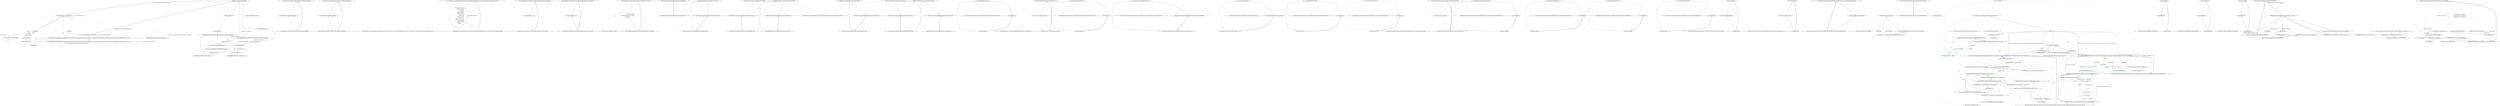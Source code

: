 digraph  {
n49 [label=guard, span=""];
n0 [label="Entry CommandLine.Core.SpecificationExtensions.IsOption(CommandLine.Core.Specification)", span="11-11", cluster="CommandLine.Core.SpecificationExtensions.IsOption(CommandLine.Core.Specification)"];
n1 [label="return specification.Tag == SpecificationType.Option;", span="13-13", cluster="CommandLine.Core.SpecificationExtensions.IsOption(CommandLine.Core.Specification)"];
n2 [label="Exit CommandLine.Core.SpecificationExtensions.IsOption(CommandLine.Core.Specification)", span="11-11", cluster="CommandLine.Core.SpecificationExtensions.IsOption(CommandLine.Core.Specification)"];
n3 [label="Entry CommandLine.Core.SpecificationExtensions.IsValue(CommandLine.Core.Specification)", span="16-16", cluster="CommandLine.Core.SpecificationExtensions.IsValue(CommandLine.Core.Specification)"];
n4 [label="return specification.Tag == SpecificationType.Value;", span="18-18", cluster="CommandLine.Core.SpecificationExtensions.IsValue(CommandLine.Core.Specification)"];
n5 [label="Exit CommandLine.Core.SpecificationExtensions.IsValue(CommandLine.Core.Specification)", span="16-16", cluster="CommandLine.Core.SpecificationExtensions.IsValue(CommandLine.Core.Specification)"];
n6 [label="Entry CommandLine.Core.SpecificationExtensions.WithLongName(CommandLine.Core.OptionSpecification, string, System.Collections.Generic.IEnumerable<string>)", span="21-21", cluster="CommandLine.Core.SpecificationExtensions.WithLongName(CommandLine.Core.OptionSpecification, string, System.Collections.Generic.IEnumerable<string>)"];
n7 [label="return new OptionSpecification(\r\n                specification.ShortName,\r\n                newLongName,\r\n                specification.Required,\r\n                specification.SetName,\r\n                specification.Min,\r\n                specification.Max,\r\n                specification.Separator,\r\n                specification.DefaultValue,\r\n                specification.ConversionType,\r\n                specification.HelpText,\r\n                specification.MetaValue,\r\n                enumValues);", span="23-35", cluster="CommandLine.Core.SpecificationExtensions.WithLongName(CommandLine.Core.OptionSpecification, string, System.Collections.Generic.IEnumerable<string>)"];
n8 [label="Exit CommandLine.Core.SpecificationExtensions.WithLongName(CommandLine.Core.OptionSpecification, string, System.Collections.Generic.IEnumerable<string>)", span="21-21", cluster="CommandLine.Core.SpecificationExtensions.WithLongName(CommandLine.Core.OptionSpecification, string, System.Collections.Generic.IEnumerable<string>)"];
n9 [label="Entry CommandLine.Core.OptionSpecification.OptionSpecification(string, string, bool, string, int, int, char, CommandLine.Infrastructure.Maybe<object>, System.Type, string, string, System.Collections.Generic.IEnumerable<string>)", span="17-17", cluster="CommandLine.Core.OptionSpecification.OptionSpecification(string, string, bool, string, int, int, char, CommandLine.Infrastructure.Maybe<object>, System.Type, string, string, System.Collections.Generic.IEnumerable<string>)"];
n10 [label="Entry CommandLine.Core.SpecificationExtensions.ThrowingValidate(System.Collections.Generic.IEnumerable<CommandLine.Core.Specification>, System.Collections.Generic.IEnumerable<System.Tuple<System.Func<CommandLine.Core.Specification, bool>, string>>)", span="38-38", cluster="CommandLine.Core.SpecificationExtensions.ThrowingValidate(System.Collections.Generic.IEnumerable<CommandLine.Core.Specification>, System.Collections.Generic.IEnumerable<System.Tuple<System.Func<CommandLine.Core.Specification, bool>, string>>)"];
n11 [label=guardsLookup, span="40-40", cluster="CommandLine.Core.SpecificationExtensions.ThrowingValidate(System.Collections.Generic.IEnumerable<CommandLine.Core.Specification>, System.Collections.Generic.IEnumerable<System.Tuple<System.Func<CommandLine.Core.Specification, bool>, string>>)"];
n12 [label="specifications.Any(spec => guard.Item1(spec))", span="42-42", cluster="CommandLine.Core.SpecificationExtensions.ThrowingValidate(System.Collections.Generic.IEnumerable<CommandLine.Core.Specification>, System.Collections.Generic.IEnumerable<System.Tuple<System.Func<CommandLine.Core.Specification, bool>, string>>)"];
n14 [label="return specifications;", span="48-48", cluster="CommandLine.Core.SpecificationExtensions.ThrowingValidate(System.Collections.Generic.IEnumerable<CommandLine.Core.Specification>, System.Collections.Generic.IEnumerable<System.Tuple<System.Func<CommandLine.Core.Specification, bool>, string>>)"];
n19 [label="guard.Item1(spec)", span="42-42", cluster="lambda expression"];
n13 [label="throw new ApplicationException(guard.Item2);", span="44-44", cluster="CommandLine.Core.SpecificationExtensions.ThrowingValidate(System.Collections.Generic.IEnumerable<CommandLine.Core.Specification>, System.Collections.Generic.IEnumerable<System.Tuple<System.Func<CommandLine.Core.Specification, bool>, string>>)"];
n16 [label="Entry Unk.Any", span="", cluster="Unk.Any"];
n18 [label="Entry lambda expression", span="42-42", cluster="lambda expression"];
n15 [label="Exit CommandLine.Core.SpecificationExtensions.ThrowingValidate(System.Collections.Generic.IEnumerable<CommandLine.Core.Specification>, System.Collections.Generic.IEnumerable<System.Tuple<System.Func<CommandLine.Core.Specification, bool>, string>>)", span="38-38", cluster="CommandLine.Core.SpecificationExtensions.ThrowingValidate(System.Collections.Generic.IEnumerable<CommandLine.Core.Specification>, System.Collections.Generic.IEnumerable<System.Tuple<System.Func<CommandLine.Core.Specification, bool>, string>>)"];
n17 [label="Entry System.ApplicationException.ApplicationException(string)", span="0-0", cluster="System.ApplicationException.ApplicationException(string)"];
n20 [label="Exit lambda expression", span="42-42", cluster="lambda expression"];
n21 [label="Entry System.Func<T, TResult>.Invoke(T)", span="0-0", cluster="System.Func<T, TResult>.Invoke(T)"];
n22 [label="Entry CommandLine.Core.SpecificationExtensions.GetMaxValueCount(CommandLine.Core.Specification)", span="51-51", cluster="CommandLine.Core.SpecificationExtensions.GetMaxValueCount(CommandLine.Core.Specification)"];
n23 [label="specification == null", span="53-53", cluster="CommandLine.Core.SpecificationExtensions.GetMaxValueCount(CommandLine.Core.Specification)"];
n25 [label="specification.ConversionType.ToDescriptorKind()", span="55-55", cluster="CommandLine.Core.SpecificationExtensions.GetMaxValueCount(CommandLine.Core.Specification)"];
n29 [label="var min = specification.Min", span="60-60", cluster="CommandLine.Core.SpecificationExtensions.GetMaxValueCount(CommandLine.Core.Specification)"];
n30 [label="var max = specification.Max", span="61-61", cluster="CommandLine.Core.SpecificationExtensions.GetMaxValueCount(CommandLine.Core.Specification)"];
n24 [label="throw new ArgumentNullException(''specification'');", span="53-53", cluster="CommandLine.Core.SpecificationExtensions.GetMaxValueCount(CommandLine.Core.Specification)"];
n26 [label="TypeDescriptorKind.Scalar", span="57-57", cluster="CommandLine.Core.SpecificationExtensions.GetMaxValueCount(CommandLine.Core.Specification)"];
n28 [label="TypeDescriptorKind.Sequence", span="59-59", cluster="CommandLine.Core.SpecificationExtensions.GetMaxValueCount(CommandLine.Core.Specification)"];
n36 [label="Entry System.Type.ToDescriptorKind()", span="22-22", cluster="System.Type.ToDescriptorKind()"];
n27 [label="return  Maybe.Just(1);", span="58-58", cluster="CommandLine.Core.SpecificationExtensions.GetMaxValueCount(CommandLine.Core.Specification)"];
n31 [label="min >= 0 && max >= 0", span="62-62", cluster="CommandLine.Core.SpecificationExtensions.GetMaxValueCount(CommandLine.Core.Specification)"];
n32 [label="return Maybe.Just(max);", span="64-64", cluster="CommandLine.Core.SpecificationExtensions.GetMaxValueCount(CommandLine.Core.Specification)"];
n33 [label="return Maybe.Nothing<int>();", span="69-69", cluster="CommandLine.Core.SpecificationExtensions.GetMaxValueCount(CommandLine.Core.Specification)"];
n34 [label="Exit CommandLine.Core.SpecificationExtensions.GetMaxValueCount(CommandLine.Core.Specification)", span="51-51", cluster="CommandLine.Core.SpecificationExtensions.GetMaxValueCount(CommandLine.Core.Specification)"];
n37 [label="Entry CommandLine.Infrastructure.Maybe.Just<T>(T)", span="71-71", cluster="CommandLine.Infrastructure.Maybe.Just<T>(T)"];
n35 [label="Entry System.ArgumentNullException.ArgumentNullException(string)", span="0-0", cluster="System.ArgumentNullException.ArgumentNullException(string)"];
n38 [label="Entry CommandLine.Infrastructure.Maybe.Nothing<T>()", span="66-66", cluster="CommandLine.Infrastructure.Maybe.Nothing<T>()"];
n39 [label="Entry CommandLine.Core.SpecificationExtensions.IsMinNotSpecified(CommandLine.Core.Specification)", span="72-72", cluster="CommandLine.Core.SpecificationExtensions.IsMinNotSpecified(CommandLine.Core.Specification)"];
n40 [label="return specification.Min == -1;", span="74-74", cluster="CommandLine.Core.SpecificationExtensions.IsMinNotSpecified(CommandLine.Core.Specification)"];
n41 [label="Exit CommandLine.Core.SpecificationExtensions.IsMinNotSpecified(CommandLine.Core.Specification)", span="72-72", cluster="CommandLine.Core.SpecificationExtensions.IsMinNotSpecified(CommandLine.Core.Specification)"];
n42 [label="Entry CommandLine.Core.SpecificationExtensions.IsMaxNotSpecified(CommandLine.Core.Specification)", span="77-77", cluster="CommandLine.Core.SpecificationExtensions.IsMaxNotSpecified(CommandLine.Core.Specification)"];
n43 [label="return specification.Max == -1;", span="79-79", cluster="CommandLine.Core.SpecificationExtensions.IsMaxNotSpecified(CommandLine.Core.Specification)"];
n44 [label="Exit CommandLine.Core.SpecificationExtensions.IsMaxNotSpecified(CommandLine.Core.Specification)", span="77-77", cluster="CommandLine.Core.SpecificationExtensions.IsMaxNotSpecified(CommandLine.Core.Specification)"];
n45 [label="Entry CommandLine.Core.SpecificationExtensions.GetSetName(CommandLine.Core.Specification)", span="82-82", cluster="CommandLine.Core.SpecificationExtensions.GetSetName(CommandLine.Core.Specification)"];
n46 [label="return specification.IsOption()\r\n                ? ((OptionSpecification)specification).SetName\r\n                : string.Empty;", span="84-86", cluster="CommandLine.Core.SpecificationExtensions.GetSetName(CommandLine.Core.Specification)"];
n47 [label="Exit CommandLine.Core.SpecificationExtensions.GetSetName(CommandLine.Core.Specification)", span="82-82", cluster="CommandLine.Core.SpecificationExtensions.GetSetName(CommandLine.Core.Specification)"];
n48 [label="Entry CommandLine.Core.Specification.IsOption()", span="11-11", cluster="CommandLine.Core.Specification.IsOption()"];
m0_0 [label="Entry Humanizer.Tests.Localisation.fiFI.DateHumanizeTests.DateHumanizeTests()", span="7-7", cluster="Humanizer.Tests.Localisation.fiFI.DateHumanizeTests.DateHumanizeTests()", file="DateHumanizeTests.cs"];
m0_1 [label="Exit Humanizer.Tests.Localisation.fiFI.DateHumanizeTests.DateHumanizeTests()", span="7-7", cluster="Humanizer.Tests.Localisation.fiFI.DateHumanizeTests.DateHumanizeTests()", file="DateHumanizeTests.cs"];
m0_5 [label="Entry Humanizer.Tests.DateHumanize.Verify(string, int, Humanizer.Localisation.TimeUnit, Humanizer.Localisation.Tense, double?)", span="29-29", cluster="Humanizer.Tests.DateHumanize.Verify(string, int, Humanizer.Localisation.TimeUnit, Humanizer.Localisation.Tense, double?)", file="DateHumanizeTests.cs"];
m0_2 [label="Entry Humanizer.Tests.Localisation.fiFI.DateHumanizeTests.DaysAgo(int, string)", span="17-17", cluster="Humanizer.Tests.Localisation.fiFI.DateHumanizeTests.DaysAgo(int, string)", file="DateHumanizeTests.cs"];
m0_3 [label="DateHumanize.Verify(expected, days, TimeUnit.Day, Tense.Past)", span="19-19", cluster="Humanizer.Tests.Localisation.fiFI.DateHumanizeTests.DaysAgo(int, string)", file="DateHumanizeTests.cs"];
m0_4 [label="Exit Humanizer.Tests.Localisation.fiFI.DateHumanizeTests.DaysAgo(int, string)", span="17-17", cluster="Humanizer.Tests.Localisation.fiFI.DateHumanizeTests.DaysAgo(int, string)", file="DateHumanizeTests.cs"];
m0_12 [label="Entry Humanizer.Tests.Localisation.fiFI.DateHumanizeTests.MonthsAgo(int, string)", span="47-47", cluster="Humanizer.Tests.Localisation.fiFI.DateHumanizeTests.MonthsAgo(int, string)", file="DateHumanizeTests.cs"];
m0_13 [label="DateHumanize.Verify(expected, months, TimeUnit.Month, Tense.Past)", span="49-49", cluster="Humanizer.Tests.Localisation.fiFI.DateHumanizeTests.MonthsAgo(int, string)", file="DateHumanizeTests.cs"];
m0_14 [label="Exit Humanizer.Tests.Localisation.fiFI.DateHumanizeTests.MonthsAgo(int, string)", span="47-47", cluster="Humanizer.Tests.Localisation.fiFI.DateHumanizeTests.MonthsAgo(int, string)", file="DateHumanizeTests.cs"];
m0_9 [label="Entry Humanizer.Tests.Localisation.fiFI.DateHumanizeTests.MinutesAgo(int, string)", span="37-37", cluster="Humanizer.Tests.Localisation.fiFI.DateHumanizeTests.MinutesAgo(int, string)", file="DateHumanizeTests.cs"];
m0_10 [label="DateHumanize.Verify(expected, minutes, TimeUnit.Minute, Tense.Past)", span="39-39", cluster="Humanizer.Tests.Localisation.fiFI.DateHumanizeTests.MinutesAgo(int, string)", file="DateHumanizeTests.cs"];
m0_11 [label="Exit Humanizer.Tests.Localisation.fiFI.DateHumanizeTests.MinutesAgo(int, string)", span="37-37", cluster="Humanizer.Tests.Localisation.fiFI.DateHumanizeTests.MinutesAgo(int, string)", file="DateHumanizeTests.cs"];
m0_6 [label="Entry Humanizer.Tests.Localisation.fiFI.DateHumanizeTests.HoursAgo(int, string)", span="27-27", cluster="Humanizer.Tests.Localisation.fiFI.DateHumanizeTests.HoursAgo(int, string)", file="DateHumanizeTests.cs"];
m0_7 [label="DateHumanize.Verify(expected, hours, TimeUnit.Hour, Tense.Past)", span="29-29", cluster="Humanizer.Tests.Localisation.fiFI.DateHumanizeTests.HoursAgo(int, string)", file="DateHumanizeTests.cs"];
m0_8 [label="Exit Humanizer.Tests.Localisation.fiFI.DateHumanizeTests.HoursAgo(int, string)", span="27-27", cluster="Humanizer.Tests.Localisation.fiFI.DateHumanizeTests.HoursAgo(int, string)", file="DateHumanizeTests.cs"];
m0_18 [label="Entry Humanizer.Tests.Localisation.fiFI.DateHumanizeTests.YearsAgo(int, string)", span="67-67", cluster="Humanizer.Tests.Localisation.fiFI.DateHumanizeTests.YearsAgo(int, string)", file="DateHumanizeTests.cs"];
m0_19 [label="DateHumanize.Verify(expected, years, TimeUnit.Year, Tense.Past)", span="69-69", cluster="Humanizer.Tests.Localisation.fiFI.DateHumanizeTests.YearsAgo(int, string)", file="DateHumanizeTests.cs"];
m0_20 [label="Exit Humanizer.Tests.Localisation.fiFI.DateHumanizeTests.YearsAgo(int, string)", span="67-67", cluster="Humanizer.Tests.Localisation.fiFI.DateHumanizeTests.YearsAgo(int, string)", file="DateHumanizeTests.cs"];
m0_15 [label="Entry Humanizer.Tests.Localisation.fiFI.DateHumanizeTests.SecondsAgo(int, string)", span="57-57", cluster="Humanizer.Tests.Localisation.fiFI.DateHumanizeTests.SecondsAgo(int, string)", file="DateHumanizeTests.cs"];
m0_16 [label="DateHumanize.Verify(expected, seconds, TimeUnit.Second, Tense.Past)", span="59-59", cluster="Humanizer.Tests.Localisation.fiFI.DateHumanizeTests.SecondsAgo(int, string)", file="DateHumanizeTests.cs"];
m0_17 [label="Exit Humanizer.Tests.Localisation.fiFI.DateHumanizeTests.SecondsAgo(int, string)", span="57-57", cluster="Humanizer.Tests.Localisation.fiFI.DateHumanizeTests.SecondsAgo(int, string)", file="DateHumanizeTests.cs"];
m2_7 [label="Entry Humanizer.Localisation.NumberToWords.ArabicNumberToWordsConverter.ArabicNumberToWordsConverter()", span="4-4", cluster="Humanizer.Localisation.NumberToWords.ArabicNumberToWordsConverter.ArabicNumberToWordsConverter()", file="NumberToWordsExtension.cs"];
m2_48 [label="Entry Humanizer.NumberToWordsExtension.ToOrdinalWords(int)", span="66-66", cluster="Humanizer.NumberToWordsExtension.ToOrdinalWords(int)", file="NumberToWordsExtension.cs"];
m2_49 [label="return Converter.ConvertToOrdinal(number);", span="68-68", cluster="Humanizer.NumberToWordsExtension.ToOrdinalWords(int)", file="NumberToWordsExtension.cs"];
m2_50 [label="Exit Humanizer.NumberToWordsExtension.ToOrdinalWords(int)", span="66-66", cluster="Humanizer.NumberToWordsExtension.ToOrdinalWords(int)", file="NumberToWordsExtension.cs"];
m2_15 [label="Entry Humanizer.Localisation.NumberToWords.SpanishNumberToWordsConverter.SpanishNumberToWordsConverter()", span="5-5", cluster="Humanizer.Localisation.NumberToWords.SpanishNumberToWordsConverter.SpanishNumberToWordsConverter()", file="NumberToWordsExtension.cs"];
m2_55 [label="Entry Humanizer.Localisation.NumberToWords.DefaultNumberToWordsConverter.ConvertToOrdinal(int, Humanizer.GrammaticalGender)", span="35-35", cluster="Humanizer.Localisation.NumberToWords.DefaultNumberToWordsConverter.ConvertToOrdinal(int, Humanizer.GrammaticalGender)", file="NumberToWordsExtension.cs"];
m2_43 [label="Entry Humanizer.Localisation.NumberToWords.DefaultNumberToWordsConverter.Convert(int)", span="22-22", cluster="Humanizer.Localisation.NumberToWords.DefaultNumberToWordsConverter.Convert(int)", file="NumberToWordsExtension.cs"];
m2_19 [label="Entry Humanizer.Localisation.NumberToWords.PolishNumberToWordsConverter.PolishNumberToWordsConverter()", span="6-6", cluster="Humanizer.Localisation.NumberToWords.PolishNumberToWordsConverter.PolishNumberToWordsConverter()", file="NumberToWordsExtension.cs"];
m2_40 [label="Entry Humanizer.NumberToWordsExtension.ToWords(int)", span="32-32", cluster="Humanizer.NumberToWordsExtension.ToWords(int)", file="NumberToWordsExtension.cs"];
m2_41 [label="return Converter.Convert(number);", span="34-34", cluster="Humanizer.NumberToWordsExtension.ToWords(int)", file="NumberToWordsExtension.cs"];
m2_42 [label="Exit Humanizer.NumberToWordsExtension.ToWords(int)", span="32-32", cluster="Humanizer.NumberToWordsExtension.ToWords(int)", file="NumberToWordsExtension.cs"];
m2_35 [label="Entry Humanizer.Localisation.NumberToWords.DutchNumberToWordsConverter.DutchNumberToWordsConverter()", span="11-11", cluster="Humanizer.Localisation.NumberToWords.DutchNumberToWordsConverter.DutchNumberToWordsConverter()", file="NumberToWordsExtension.cs"];
m2_44 [label="Entry Humanizer.NumberToWordsExtension.ToWords(int, Humanizer.GrammaticalGender)", span="56-56", cluster="Humanizer.NumberToWordsExtension.ToWords(int, Humanizer.GrammaticalGender)", file="NumberToWordsExtension.cs"];
m2_45 [label="return Converter.Convert(number, gender);", span="58-58", cluster="Humanizer.NumberToWordsExtension.ToWords(int, Humanizer.GrammaticalGender)", file="NumberToWordsExtension.cs"];
m2_46 [label="Exit Humanizer.NumberToWordsExtension.ToWords(int, Humanizer.GrammaticalGender)", span="56-56", cluster="Humanizer.NumberToWordsExtension.ToWords(int, Humanizer.GrammaticalGender)", file="NumberToWordsExtension.cs"];
m2_23 [label="Entry Humanizer.Localisation.NumberToWords.BrazilianPortugueseNumberToWordsConverter.BrazilianPortugueseNumberToWordsConverter()", span="5-5", cluster="Humanizer.Localisation.NumberToWords.BrazilianPortugueseNumberToWordsConverter.BrazilianPortugueseNumberToWordsConverter()", file="NumberToWordsExtension.cs"];
m2_3 [label="Entry Humanizer.Localisation.NumberToWords.EnglishNumberToWordsConverter.EnglishNumberToWordsConverter()", span="5-5", cluster="Humanizer.Localisation.NumberToWords.EnglishNumberToWordsConverter.EnglishNumberToWordsConverter()", file="NumberToWordsExtension.cs"];
m2_31 [label="Entry Humanizer.Localisation.NumberToWords.FrenchNumberToWordsConverter.FrenchNumberToWordsConverter()", span="5-5", cluster="Humanizer.Localisation.NumberToWords.FrenchNumberToWordsConverter.FrenchNumberToWordsConverter()", file="NumberToWordsExtension.cs"];
m2_11 [label="Entry Humanizer.Localisation.NumberToWords.FarsiNumberToWordsConverter.FarsiNumberToWordsConverter()", span="5-5", cluster="Humanizer.Localisation.NumberToWords.FarsiNumberToWordsConverter.FarsiNumberToWordsConverter()", file="NumberToWordsExtension.cs"];
m2_52 [label="Entry Humanizer.NumberToWordsExtension.ToOrdinalWords(int, Humanizer.GrammaticalGender)", span="79-79", cluster="Humanizer.NumberToWordsExtension.ToOrdinalWords(int, Humanizer.GrammaticalGender)", file="NumberToWordsExtension.cs"];
m2_53 [label="return Converter.ConvertToOrdinal(number, gender);", span="81-81", cluster="Humanizer.NumberToWordsExtension.ToOrdinalWords(int, Humanizer.GrammaticalGender)", file="NumberToWordsExtension.cs"];
m2_54 [label="Exit Humanizer.NumberToWordsExtension.ToOrdinalWords(int, Humanizer.GrammaticalGender)", span="79-79", cluster="Humanizer.NumberToWordsExtension.ToOrdinalWords(int, Humanizer.GrammaticalGender)", file="NumberToWordsExtension.cs"];
m2_47 [label="Entry Humanizer.Localisation.NumberToWords.DefaultNumberToWordsConverter.Convert(int, Humanizer.GrammaticalGender)", span="12-12", cluster="Humanizer.Localisation.NumberToWords.DefaultNumberToWordsConverter.Convert(int, Humanizer.GrammaticalGender)", file="NumberToWordsExtension.cs"];
m2_36 [label="Entry lambda expression", span="24-24", cluster="lambda expression", file="NumberToWordsExtension.cs"];
m2_0 [label="Entry lambda expression", span="15-15", cluster="lambda expression", file="NumberToWordsExtension.cs"];
m2_1 [label="new EnglishNumberToWordsConverter()", span="15-15", cluster="lambda expression", file="NumberToWordsExtension.cs"];
m2_2 [label="Exit lambda expression", span="15-15", cluster="lambda expression", file="NumberToWordsExtension.cs"];
m2_4 [label="Entry lambda expression", span="16-16", cluster="lambda expression", file="NumberToWordsExtension.cs"];
m2_5 [label="new ArabicNumberToWordsConverter()", span="16-16", cluster="lambda expression", file="NumberToWordsExtension.cs"];
m2_6 [label="Exit lambda expression", span="16-16", cluster="lambda expression", file="NumberToWordsExtension.cs"];
m2_8 [label="Entry lambda expression", span="17-17", cluster="lambda expression", file="NumberToWordsExtension.cs"];
m2_9 [label="new FarsiNumberToWordsConverter()", span="17-17", cluster="lambda expression", file="NumberToWordsExtension.cs"];
m2_10 [label="Exit lambda expression", span="17-17", cluster="lambda expression", file="NumberToWordsExtension.cs"];
m2_12 [label="Entry lambda expression", span="18-18", cluster="lambda expression", file="NumberToWordsExtension.cs"];
m2_13 [label="new SpanishNumberToWordsConverter()", span="18-18", cluster="lambda expression", file="NumberToWordsExtension.cs"];
m2_14 [label="Exit lambda expression", span="18-18", cluster="lambda expression", file="NumberToWordsExtension.cs"];
m2_16 [label="Entry lambda expression", span="19-19", cluster="lambda expression", file="NumberToWordsExtension.cs"];
m2_17 [label="new PolishNumberToWordsConverter()", span="19-19", cluster="lambda expression", file="NumberToWordsExtension.cs"];
m2_18 [label="Exit lambda expression", span="19-19", cluster="lambda expression", file="NumberToWordsExtension.cs"];
m2_20 [label="Entry lambda expression", span="20-20", cluster="lambda expression", file="NumberToWordsExtension.cs"];
m2_21 [label="new BrazilianPortugueseNumberToWordsConverter()", span="20-20", cluster="lambda expression", file="NumberToWordsExtension.cs"];
m2_22 [label="Exit lambda expression", span="20-20", cluster="lambda expression", file="NumberToWordsExtension.cs"];
m2_24 [label="Entry lambda expression", span="21-21", cluster="lambda expression", file="NumberToWordsExtension.cs"];
m2_25 [label="new RussianNumberToWordsConverter()", span="21-21", cluster="lambda expression", file="NumberToWordsExtension.cs"];
m2_26 [label="Exit lambda expression", span="21-21", cluster="lambda expression", file="NumberToWordsExtension.cs"];
m2_28 [label="Entry lambda expression", span="22-22", cluster="lambda expression", file="NumberToWordsExtension.cs"];
m2_29 [label="new FrenchNumberToWordsConverter()", span="22-22", cluster="lambda expression", file="NumberToWordsExtension.cs"];
m2_30 [label="Exit lambda expression", span="22-22", cluster="lambda expression", file="NumberToWordsExtension.cs"];
m2_32 [label="Entry lambda expression", span="23-23", cluster="lambda expression", file="NumberToWordsExtension.cs"];
m2_33 [label="new DutchNumberToWordsConverter()", span="23-23", cluster="lambda expression", color=red, community=0, file="NumberToWordsExtension.cs"];
m2_34 [label="Exit lambda expression", span="23-23", cluster="lambda expression", file="NumberToWordsExtension.cs"];
m2_37 [label="new HebrewNumberToWordsConverter()", span="24-24", cluster="lambda expression", file="NumberToWordsExtension.cs"];
m2_38 [label="Exit lambda expression", span="24-24", cluster="lambda expression", file="NumberToWordsExtension.cs"];
m2_39 [label="Entry Humanizer.Localisation.NumberToWords.HebrewNumberToWordsConverter.HebrewNumberToWordsConverter()", span="5-5", cluster="Humanizer.Localisation.NumberToWords.HebrewNumberToWordsConverter.HebrewNumberToWordsConverter()", file="NumberToWordsExtension.cs"];
m2_27 [label="Entry Humanizer.Localisation.NumberToWords.RussianNumberToWordsConverter.RussianNumberToWordsConverter()", span="5-5", cluster="Humanizer.Localisation.NumberToWords.RussianNumberToWordsConverter.RussianNumberToWordsConverter()", file="NumberToWordsExtension.cs"];
m2_51 [label="Entry Humanizer.Localisation.NumberToWords.DefaultNumberToWordsConverter.ConvertToOrdinal(int)", span="45-45", cluster="Humanizer.Localisation.NumberToWords.DefaultNumberToWordsConverter.ConvertToOrdinal(int)", file="NumberToWordsExtension.cs"];
m3_7 [label="Entry Humanizer.Tests.Localisation.ruRU.NumberToWordsTests.ToWordsWithGender(int, string, Humanizer.GrammaticalGender)", span="72-72", cluster="Humanizer.Tests.Localisation.ruRU.NumberToWordsTests.ToWordsWithGender(int, string, Humanizer.GrammaticalGender)", file="NumberToWordsTests.cs"];
m3_8 [label="Assert.Equal(expected, number.ToWords(gender))", span="74-74", cluster="Humanizer.Tests.Localisation.ruRU.NumberToWordsTests.ToWordsWithGender(int, string, Humanizer.GrammaticalGender)", file="NumberToWordsTests.cs"];
m3_9 [label="Exit Humanizer.Tests.Localisation.ruRU.NumberToWordsTests.ToWordsWithGender(int, string, Humanizer.GrammaticalGender)", span="72-72", cluster="Humanizer.Tests.Localisation.ruRU.NumberToWordsTests.ToWordsWithGender(int, string, Humanizer.GrammaticalGender)", file="NumberToWordsTests.cs"];
m3_10 [label="Entry int.ToWords(Humanizer.GrammaticalGender)", span="56-56", cluster="int.ToWords(Humanizer.GrammaticalGender)", file="NumberToWordsTests.cs"];
m3_0 [label="Entry Humanizer.Tests.Localisation.ruRU.NumberToWordsTests.NumberToWordsTests()", span="7-7", cluster="Humanizer.Tests.Localisation.ruRU.NumberToWordsTests.NumberToWordsTests()", file="NumberToWordsTests.cs"];
m3_1 [label="Exit Humanizer.Tests.Localisation.ruRU.NumberToWordsTests.NumberToWordsTests()", span="7-7", cluster="Humanizer.Tests.Localisation.ruRU.NumberToWordsTests.NumberToWordsTests()", file="NumberToWordsTests.cs"];
m3_6 [label="Entry Unk.Equal", span="", cluster="Unk.Equal", file="NumberToWordsTests.cs"];
m3_5 [label="Entry int.ToWords()", span="32-32", cluster="int.ToWords()", file="NumberToWordsTests.cs"];
m3_2 [label="Entry Humanizer.Tests.Localisation.ruRU.NumberToWordsTests.ToWords(int, string)", span="63-63", cluster="Humanizer.Tests.Localisation.ruRU.NumberToWordsTests.ToWords(int, string)", file="NumberToWordsTests.cs"];
m3_3 [label="Assert.Equal(expected, number.ToWords())", span="65-65", cluster="Humanizer.Tests.Localisation.ruRU.NumberToWordsTests.ToWords(int, string)", file="NumberToWordsTests.cs"];
m3_4 [label="Exit Humanizer.Tests.Localisation.ruRU.NumberToWordsTests.ToWords(int, string)", span="63-63", cluster="Humanizer.Tests.Localisation.ruRU.NumberToWordsTests.ToWords(int, string)", file="NumberToWordsTests.cs"];
m4_62 [label="Entry System.Math.Abs(int)", span="0-0", cluster="System.Math.Abs(int)", file="PolishNumberToWordsConverter.cs"];
m4_22 [label="Entry Humanizer.Localisation.NumberToWords.PolishNumberToWordsConverter.GetMappingIndex(int)", span="51-51", cluster="Humanizer.Localisation.NumberToWords.PolishNumberToWordsConverter.GetMappingIndex(int)", file="PolishNumberToWordsConverter.cs"];
m4_27 [label="var tens = number / 10", span="59-59", cluster="Humanizer.Localisation.NumberToWords.PolishNumberToWordsConverter.GetMappingIndex(int)", color=green, community=0, file="PolishNumberToWordsConverter.cs"];
m4_25 [label="number > 1 && number < 5", span="56-56", cluster="Humanizer.Localisation.NumberToWords.PolishNumberToWordsConverter.GetMappingIndex(int)", file="PolishNumberToWordsConverter.cs"];
m4_28 [label="tens > 1", span="60-60", cluster="Humanizer.Localisation.NumberToWords.PolishNumberToWordsConverter.GetMappingIndex(int)", color=green, community=0, file="PolishNumberToWordsConverter.cs"];
m4_29 [label="var unity = number % 10", span="62-62", cluster="Humanizer.Localisation.NumberToWords.PolishNumberToWordsConverter.GetMappingIndex(int)", color=green, community=0, file="PolishNumberToWordsConverter.cs"];
m4_30 [label="unity > 1 && unity < 5", span="63-63", cluster="Humanizer.Localisation.NumberToWords.PolishNumberToWordsConverter.GetMappingIndex(int)", color=green, community=0, file="PolishNumberToWordsConverter.cs"];
m4_24 [label="return 0;", span="54-54", cluster="Humanizer.Localisation.NumberToWords.PolishNumberToWordsConverter.GetMappingIndex(int)", color=green, community=0, file="PolishNumberToWordsConverter.cs"];
m4_23 [label="number == 1", span="53-53", cluster="Humanizer.Localisation.NumberToWords.PolishNumberToWordsConverter.GetMappingIndex(int)", file="PolishNumberToWordsConverter.cs"];
m4_32 [label="return 2;", span="67-67", cluster="Humanizer.Localisation.NumberToWords.PolishNumberToWordsConverter.GetMappingIndex(int)", color=green, community=0, file="PolishNumberToWordsConverter.cs"];
m4_31 [label="return 1;", span="64-64", cluster="Humanizer.Localisation.NumberToWords.PolishNumberToWordsConverter.GetMappingIndex(int)", color=green, community=0, file="PolishNumberToWordsConverter.cs"];
m4_26 [label="return 1;", span="57-57", cluster="Humanizer.Localisation.NumberToWords.PolishNumberToWordsConverter.GetMappingIndex(int)", file="PolishNumberToWordsConverter.cs"];
m4_33 [label="Exit Humanizer.Localisation.NumberToWords.PolishNumberToWordsConverter.GetMappingIndex(int)", span="51-51", cluster="Humanizer.Localisation.NumberToWords.PolishNumberToWordsConverter.GetMappingIndex(int)", file="PolishNumberToWordsConverter.cs"];
m4_5 [label="hundreds > 0", span="27-27", cluster="Humanizer.Localisation.NumberToWords.PolishNumberToWordsConverter.ConvertNumberUnderThousand(Humanizer.Localisation.NumberToWords.PolishNumberToWordsConverter.Numeral, int)", file="PolishNumberToWordsConverter.cs", color=green, community=0];
m4_34 [label="Entry Humanizer.Localisation.NumberToWords.PolishNumberToWordsConverter.GetSuffix(Humanizer.Localisation.NumberToWords.PolishNumberToWordsConverter.Numeral, int)", span="70-70", cluster="Humanizer.Localisation.NumberToWords.PolishNumberToWordsConverter.GetSuffix(Humanizer.Localisation.NumberToWords.PolishNumberToWordsConverter.Numeral, int)", file="PolishNumberToWordsConverter.cs"];
m4_38 [label="return miliard[GetMappingIndex(num)];", span="76-76", cluster="Humanizer.Localisation.NumberToWords.PolishNumberToWordsConverter.GetSuffix(Humanizer.Localisation.NumberToWords.PolishNumberToWordsConverter.Numeral, int)", color=green, community=0, file="PolishNumberToWordsConverter.cs"];
m4_37 [label="var miliard = new[] { ''miliard'', ''miliardy'', ''miliardów'' }", span="75-75", cluster="Humanizer.Localisation.NumberToWords.PolishNumberToWordsConverter.GetSuffix(Humanizer.Localisation.NumberToWords.PolishNumberToWordsConverter.Numeral, int)", file="PolishNumberToWordsConverter.cs"];
m4_41 [label="return million[GetMappingIndex(num)];", span="79-79", cluster="Humanizer.Localisation.NumberToWords.PolishNumberToWordsConverter.GetSuffix(Humanizer.Localisation.NumberToWords.PolishNumberToWordsConverter.Numeral, int)", color=green, community=0, file="PolishNumberToWordsConverter.cs"];
m4_40 [label="var million = new[] { ''milion'', ''miliony'', ''milionów'' }", span="78-78", cluster="Humanizer.Localisation.NumberToWords.PolishNumberToWordsConverter.GetSuffix(Humanizer.Localisation.NumberToWords.PolishNumberToWordsConverter.Numeral, int)", color=green, community=0, file="PolishNumberToWordsConverter.cs"];
m4_36 [label="Numeral.Miliard", span="74-74", cluster="Humanizer.Localisation.NumberToWords.PolishNumberToWordsConverter.GetSuffix(Humanizer.Localisation.NumberToWords.PolishNumberToWordsConverter.Numeral, int)", color=green, community=0, file="PolishNumberToWordsConverter.cs"];
m4_35 [label=numeral, span="72-72", cluster="Humanizer.Localisation.NumberToWords.PolishNumberToWordsConverter.GetSuffix(Humanizer.Localisation.NumberToWords.PolishNumberToWordsConverter.Numeral, int)", file="PolishNumberToWordsConverter.cs"];
m4_39 [label="Numeral.Million", span="77-77", cluster="Humanizer.Localisation.NumberToWords.PolishNumberToWordsConverter.GetSuffix(Humanizer.Localisation.NumberToWords.PolishNumberToWordsConverter.Numeral, int)", color=green, community=0, file="PolishNumberToWordsConverter.cs"];
m4_42 [label="Numeral.Thousand", span="80-80", cluster="Humanizer.Localisation.NumberToWords.PolishNumberToWordsConverter.GetSuffix(Humanizer.Localisation.NumberToWords.PolishNumberToWordsConverter.Numeral, int)", color=green, community=0, file="PolishNumberToWordsConverter.cs"];
m4_43 [label="var thousand = new[] { ''tysiąc'', ''tysiące'', ''tysięcy'' }", span="81-81", cluster="Humanizer.Localisation.NumberToWords.PolishNumberToWordsConverter.GetSuffix(Humanizer.Localisation.NumberToWords.PolishNumberToWordsConverter.Numeral, int)", color=green, community=0, file="PolishNumberToWordsConverter.cs"];
m4_45 [label="return string.Empty;", span="84-84", cluster="Humanizer.Localisation.NumberToWords.PolishNumberToWordsConverter.GetSuffix(Humanizer.Localisation.NumberToWords.PolishNumberToWordsConverter.Numeral, int)", color=green, community=0, file="PolishNumberToWordsConverter.cs"];
m4_44 [label="return thousand[GetMappingIndex(num)];", span="82-82", cluster="Humanizer.Localisation.NumberToWords.PolishNumberToWordsConverter.GetSuffix(Humanizer.Localisation.NumberToWords.PolishNumberToWordsConverter.Numeral, int)", file="PolishNumberToWordsConverter.cs"];
m4_46 [label="Exit Humanizer.Localisation.NumberToWords.PolishNumberToWordsConverter.GetSuffix(Humanizer.Localisation.NumberToWords.PolishNumberToWordsConverter.Numeral, int)", span="70-70", cluster="Humanizer.Localisation.NumberToWords.PolishNumberToWordsConverter.GetSuffix(Humanizer.Localisation.NumberToWords.PolishNumberToWordsConverter.Numeral, int)", file="PolishNumberToWordsConverter.cs"];
m4_19 [label="Entry System.Text.StringBuilder.StringBuilder()", span="0-0", cluster="System.Text.StringBuilder.StringBuilder()", file="PolishNumberToWordsConverter.cs"];
m4_66 [label="Entry string.Trim()", span="0-0", cluster="string.Trim()", file="PolishNumberToWordsConverter.cs"];
m4_0 [label="Entry Humanizer.Localisation.NumberToWords.PolishNumberToWordsConverter.ConvertNumberUnderThousand(Humanizer.Localisation.NumberToWords.PolishNumberToWordsConverter.Numeral, int)", span="19-19", cluster="Humanizer.Localisation.NumberToWords.PolishNumberToWordsConverter.ConvertNumberUnderThousand(Humanizer.Localisation.NumberToWords.PolishNumberToWordsConverter.Numeral, int)", file="PolishNumberToWordsConverter.cs"];
m4_1 [label="numeral != Numeral.One && number == 1", span="21-21", cluster="Humanizer.Localisation.NumberToWords.PolishNumberToWordsConverter.ConvertNumberUnderThousand(Humanizer.Localisation.NumberToWords.PolishNumberToWordsConverter.Numeral, int)", file="PolishNumberToWordsConverter.cs"];
m4_2 [label="Entry Humanizer.Tests.ToQuantityTests.ToQuantity(string, int, string)", span="24-24", cluster="Humanizer.Tests.ToQuantityTests.ToQuantity(string, int, string)", color=green, community=0, file="PolishNumberToWordsConverter.cs"];
m4_12 [label="Exit Humanizer.Tests.ToQuantityTests.ToQuantityNumeric(string, int, string)", span="58-58", cluster="Humanizer.Tests.ToQuantityTests.ToQuantityNumeric(string, int, string)", color=green, community=0, file="PolishNumberToWordsConverter.cs"];
m4_9 [label="Exit Humanizer.Tests.ToQuantityTests.ToQuantityWithNoQuantity(string, int, string)", span="41-41", cluster="Humanizer.Tests.ToQuantityTests.ToQuantityWithNoQuantity(string, int, string)", file="PolishNumberToWordsConverter.cs"];
m4_3 [label="Assert.Equal(expected, word.ToQuantity(quatity))", span="26-26", cluster="Humanizer.Tests.ToQuantityTests.ToQuantity(string, int, string)", file="PolishNumberToWordsConverter.cs", color=red, community=0];
m4_11 [label="Assert.Equal(expected, word.ToQuantity(quatity, ShowQuantityAs.Numeric))", span="61-61", cluster="Humanizer.Tests.ToQuantityTests.ToQuantityNumeric(string, int, string)", file="PolishNumberToWordsConverter.cs"];
m4_13 [label="Entry Humanizer.Tests.ToQuantityTests.ToQuantityWords(string, int, string)", span="77-77", cluster="Humanizer.Tests.ToQuantityTests.ToQuantityWords(string, int, string)", file="PolishNumberToWordsConverter.cs"];
m4_4 [label="Exit Humanizer.Tests.ToQuantityTests.ToQuantity(string, int, string)", span="24-24", cluster="Humanizer.Tests.ToQuantityTests.ToQuantity(string, int, string)", file="PolishNumberToWordsConverter.cs"];
m4_6 [label="Entry Unk.Equal", span="", cluster="Unk.Equal", file="PolishNumberToWordsConverter.cs"];
m4_17 [label="return result.ToString();", span="48-48", cluster="Humanizer.Localisation.NumberToWords.PolishNumberToWordsConverter.ConvertNumberUnderThousand(Humanizer.Localisation.NumberToWords.PolishNumberToWordsConverter.Numeral, int)", file="PolishNumberToWordsConverter.cs"];
m4_8 [label="Assert.Equal(expected, word.ToQuantity(quatity, ShowQuantityAs.None))", span="43-43", cluster="Humanizer.Tests.ToQuantityTests.ToQuantityWithNoQuantity(string, int, string)", file="PolishNumberToWordsConverter.cs", color=red, community=0];
m4_10 [label="Entry Humanizer.Tests.ToQuantityTests.ToQuantityNumeric(string, int, string)", span="58-58", cluster="Humanizer.Tests.ToQuantityTests.ToQuantityNumeric(string, int, string)", file="PolishNumberToWordsConverter.cs"];
m4_7 [label="Entry Humanizer.Tests.ToQuantityTests.ToQuantityWithNoQuantity(string, int, string)", span="41-41", cluster="Humanizer.Tests.ToQuantityTests.ToQuantityWithNoQuantity(string, int, string)", file="PolishNumberToWordsConverter.cs"];
m4_16 [label="result.AppendFormat(@''{0} '', map[number])", span="45-45", cluster="Humanizer.Localisation.NumberToWords.PolishNumberToWordsConverter.ConvertNumberUnderThousand(Humanizer.Localisation.NumberToWords.PolishNumberToWordsConverter.Numeral, int)", file="PolishNumberToWordsConverter.cs"];
m4_14 [label="Assert.Equal(expected, word.ToQuantity(quatity, ShowQuantityAs.Words))", span="79-79", cluster="Humanizer.Tests.ToQuantityTests.ToQuantityWords(string, int, string)", file="PolishNumberToWordsConverter.cs", color=red, community=0];
m4_15 [label="Exit Humanizer.Tests.ToQuantityTests.ToQuantityWords(string, int, string)", span="77-77", cluster="Humanizer.Tests.ToQuantityTests.ToQuantityWords(string, int, string)", file="PolishNumberToWordsConverter.cs"];
m4_18 [label="Exit Humanizer.Localisation.NumberToWords.PolishNumberToWordsConverter.ConvertNumberUnderThousand(Humanizer.Localisation.NumberToWords.PolishNumberToWordsConverter.Numeral, int)", span="19-19", cluster="Humanizer.Localisation.NumberToWords.PolishNumberToWordsConverter.ConvertNumberUnderThousand(Humanizer.Localisation.NumberToWords.PolishNumberToWordsConverter.Numeral, int)", file="PolishNumberToWordsConverter.cs"];
m4_21 [label="Entry System.Text.StringBuilder.ToString()", span="0-0", cluster="System.Text.StringBuilder.ToString()", file="PolishNumberToWordsConverter.cs"];
m4_64 [label="Entry System.Collections.Generic.IEnumerable<TSource>.Reverse<TSource>()", span="0-0", cluster="System.Collections.Generic.IEnumerable<TSource>.Reverse<TSource>()", file="PolishNumberToWordsConverter.cs"];
m4_20 [label="Entry System.Text.StringBuilder.AppendFormat(string, object)", span="0-0", cluster="System.Text.StringBuilder.AppendFormat(string, object)", file="PolishNumberToWordsConverter.cs"];
m4_63 [label="Entry System.Enum.GetValues(System.Type)", span="0-0", cluster="System.Enum.GetValues(System.Type)", file="PolishNumberToWordsConverter.cs"];
m4_47 [label="Entry Humanizer.Localisation.NumberToWords.PolishNumberToWordsConverter.Convert(int)", span="88-88", cluster="Humanizer.Localisation.NumberToWords.PolishNumberToWordsConverter.Convert(int)", file="PolishNumberToWordsConverter.cs"];
m4_48 [label="number == 0", span="90-90", cluster="Humanizer.Localisation.NumberToWords.PolishNumberToWordsConverter.Convert(int)", color=green, community=0, file="PolishNumberToWordsConverter.cs"];
m4_49 [label="return Zero;", span="91-91", cluster="Humanizer.Localisation.NumberToWords.PolishNumberToWordsConverter.Convert(int)", color=green, community=0, file="PolishNumberToWordsConverter.cs"];
m4_50 [label="var result = new StringBuilder()", span="93-93", cluster="Humanizer.Localisation.NumberToWords.PolishNumberToWordsConverter.Convert(int)", color=green, community=0, file="PolishNumberToWordsConverter.cs"];
m4_51 [label="number < 0", span="95-95", cluster="Humanizer.Localisation.NumberToWords.PolishNumberToWordsConverter.Convert(int)", color=green, community=0, file="PolishNumberToWordsConverter.cs"];
m4_52 [label="result.AppendFormat(@''{0} '', Negative)", span="97-97", cluster="Humanizer.Localisation.NumberToWords.PolishNumberToWordsConverter.Convert(int)", color=green, community=0, file="PolishNumberToWordsConverter.cs"];
m4_54 [label="var numerals = ((Numeral[])Enum.GetValues(typeof(Numeral))).Reverse()", span="101-101", cluster="Humanizer.Localisation.NumberToWords.PolishNumberToWordsConverter.Convert(int)", file="PolishNumberToWordsConverter.cs"];
m4_53 [label="number = Math.Abs(number)", span="98-98", cluster="Humanizer.Localisation.NumberToWords.PolishNumberToWordsConverter.Convert(int)", color=green, community=0, file="PolishNumberToWordsConverter.cs"];
m4_56 [label="var num = number / (int)numeral", span="104-104", cluster="Humanizer.Localisation.NumberToWords.PolishNumberToWordsConverter.Convert(int)", file="PolishNumberToWordsConverter.cs"];
m4_59 [label="number %= (int)numeral", span="108-108", cluster="Humanizer.Localisation.NumberToWords.PolishNumberToWordsConverter.Convert(int)", file="PolishNumberToWordsConverter.cs"];
m4_58 [label="result.AppendFormat(@''{0}{1} '', ConvertNumberUnderThousand(numeral, num), GetSuffix(numeral, num))", span="107-107", cluster="Humanizer.Localisation.NumberToWords.PolishNumberToWordsConverter.Convert(int)", file="PolishNumberToWordsConverter.cs"];
m4_60 [label="return result.ToString().Trim();", span="112-112", cluster="Humanizer.Localisation.NumberToWords.PolishNumberToWordsConverter.Convert(int)", file="PolishNumberToWordsConverter.cs"];
m4_55 [label=numerals, span="102-102", cluster="Humanizer.Localisation.NumberToWords.PolishNumberToWordsConverter.Convert(int)", file="PolishNumberToWordsConverter.cs"];
m4_57 [label="num > 0", span="105-105", cluster="Humanizer.Localisation.NumberToWords.PolishNumberToWordsConverter.Convert(int)", file="PolishNumberToWordsConverter.cs"];
m4_61 [label="Exit Humanizer.Localisation.NumberToWords.PolishNumberToWordsConverter.Convert(int)", span="88-88", cluster="Humanizer.Localisation.NumberToWords.PolishNumberToWordsConverter.Convert(int)", file="PolishNumberToWordsConverter.cs"];
m4_65 [label="Entry System.Text.StringBuilder.AppendFormat(string, object, object)", span="0-0", cluster="System.Text.StringBuilder.AppendFormat(string, object, object)", file="PolishNumberToWordsConverter.cs"];
m5_8 [label="Entry lambda expression", span="17-17", cluster="lambda expression", file="PrecisionDateTimeHumanizeStrategy.cs"];
m5_0 [label="Entry lambda expression", span="15-15", cluster="lambda expression", file="PrecisionDateTimeHumanizeStrategy.cs"];
m5_1 [label="new RomanianFormatter()", span="15-15", cluster="lambda expression", file="PrecisionDateTimeHumanizeStrategy.cs"];
m5_2 [label="Exit lambda expression", span="15-15", cluster="lambda expression", file="PrecisionDateTimeHumanizeStrategy.cs"];
m5_4 [label="Entry lambda expression", span="16-16", cluster="lambda expression", file="PrecisionDateTimeHumanizeStrategy.cs"];
m5_5 [label="new RussianFormatter()", span="16-16", cluster="lambda expression", file="PrecisionDateTimeHumanizeStrategy.cs"];
m5_6 [label="Exit lambda expression", span="16-16", cluster="lambda expression", file="PrecisionDateTimeHumanizeStrategy.cs"];
m5_9 [label="new ArabicFormatter()", span="17-17", cluster="lambda expression", file="PrecisionDateTimeHumanizeStrategy.cs"];
m5_10 [label="Exit lambda expression", span="17-17", cluster="lambda expression", file="PrecisionDateTimeHumanizeStrategy.cs"];
m5_11 [label="Entry Humanizer.Localisation.ArabicFormatter.ArabicFormatter()", span="2-2", cluster="Humanizer.Localisation.ArabicFormatter.ArabicFormatter()", file="PrecisionDateTimeHumanizeStrategy.cs"];
m5_3 [label="Entry Humanizer.Localisation.RomanianFormatter.RomanianFormatter()", span="2-2", cluster="Humanizer.Localisation.RomanianFormatter.RomanianFormatter()", file="PrecisionDateTimeHumanizeStrategy.cs"];
m5_7 [label="Entry Humanizer.Localisation.RussianFormatter.RussianFormatter()", span="2-2", cluster="Humanizer.Localisation.RussianFormatter.RussianFormatter()", file="PrecisionDateTimeHumanizeStrategy.cs"];
m6_4 [label="Entry Humanizer.PrepositionsExtensions.AtMidnight(System.DateTime)", span="15-15", cluster="Humanizer.PrepositionsExtensions.AtMidnight(System.DateTime)", file="PrepositionsExtensions.cs"];
m6_5 [label="return date.At(0);", span="17-17", cluster="Humanizer.PrepositionsExtensions.AtMidnight(System.DateTime)", file="PrepositionsExtensions.cs"];
m6_6 [label="Exit Humanizer.PrepositionsExtensions.AtMidnight(System.DateTime)", span="15-15", cluster="Humanizer.PrepositionsExtensions.AtMidnight(System.DateTime)", file="PrepositionsExtensions.cs"];
m6_8 [label="Entry Humanizer.PrepositionsExtensions.AtNoon(System.DateTime)", span="25-25", cluster="Humanizer.PrepositionsExtensions.AtNoon(System.DateTime)", file="PrepositionsExtensions.cs"];
m6_9 [label="return date.At(12);", span="27-27", cluster="Humanizer.PrepositionsExtensions.AtNoon(System.DateTime)", file="PrepositionsExtensions.cs"];
m6_10 [label="Exit Humanizer.PrepositionsExtensions.AtNoon(System.DateTime)", span="25-25", cluster="Humanizer.PrepositionsExtensions.AtNoon(System.DateTime)", file="PrepositionsExtensions.cs"];
m6_7 [label="Entry System.DateTime.At(int, int, int, int)", span="5-5", cluster="System.DateTime.At(int, int, int, int)", file="PrepositionsExtensions.cs"];
m6_0 [label="Entry Humanizer.PrepositionsExtensions.At(System.DateTime, int, int, int, int)", span="5-5", cluster="Humanizer.PrepositionsExtensions.At(System.DateTime, int, int, int, int)", file="PrepositionsExtensions.cs"];
m6_1 [label="return new DateTime(date.Year, date.Month, date.Day, hour, min, second, millisecond);", span="7-7", cluster="Humanizer.PrepositionsExtensions.At(System.DateTime, int, int, int, int)", file="PrepositionsExtensions.cs"];
m6_2 [label="Exit Humanizer.PrepositionsExtensions.At(System.DateTime, int, int, int, int)", span="5-5", cluster="Humanizer.PrepositionsExtensions.At(System.DateTime, int, int, int, int)", file="PrepositionsExtensions.cs"];
m6_11 [label="Entry Humanizer.PrepositionsExtensions.In(System.DateTime, int)", span="36-36", cluster="Humanizer.PrepositionsExtensions.In(System.DateTime, int)", file="PrepositionsExtensions.cs"];
m6_12 [label="return new DateTime(year, date.Month, date.Day, date.Hour, date.Minute, date.Second, date.Millisecond);", span="38-38", cluster="Humanizer.PrepositionsExtensions.In(System.DateTime, int)", file="PrepositionsExtensions.cs"];
m6_13 [label="Exit Humanizer.PrepositionsExtensions.In(System.DateTime, int)", span="36-36", cluster="Humanizer.PrepositionsExtensions.In(System.DateTime, int)", file="PrepositionsExtensions.cs"];
m6_3 [label="Entry System.DateTime.DateTime(int, int, int, int, int, int, int)", span="0-0", cluster="System.DateTime.DateTime(int, int, int, int, int, int, int)", file="PrepositionsExtensions.cs"];
m9_0 [label="Entry Humanizer.ToQuantityExtensions.ToQuantity(string, int, Humanizer.ShowQuantityAs)", span="25-25", cluster="Humanizer.ToQuantityExtensions.ToQuantity(string, int, Humanizer.ShowQuantityAs)", file="ToQuantityExtensions.cs"];
m9_1 [label="var transformedInput = quantity == 1\r\n                ? input.Singularize(Plurality.CouldBeEither)\r\n                : input.Pluralize(Plurality.CouldBeEither)", span="27-29", cluster="Humanizer.ToQuantityExtensions.ToQuantity(string, int, Humanizer.ShowQuantityAs)", file="ToQuantityExtensions.cs", color=green, community=0];
m9_2 [label="showQuantityAs == ShowQuantityAs.None", span="31-31", cluster="Humanizer.ToQuantityExtensions.ToQuantity(string, int, Humanizer.ShowQuantityAs)", file="ToQuantityExtensions.cs"];
m9_4 [label="showQuantityAs == ShowQuantityAs.Numeric", span="34-34", cluster="Humanizer.ToQuantityExtensions.ToQuantity(string, int, Humanizer.ShowQuantityAs)", file="ToQuantityExtensions.cs"];
m9_5 [label="return string.Format(''{0} {1}'', quantity, transformedInput);", span="35-35", cluster="Humanizer.ToQuantityExtensions.ToQuantity(string, int, Humanizer.ShowQuantityAs)", file="ToQuantityExtensions.cs"];
m9_6 [label="return string.Format(''{0} {1}'', quantity.ToWords(), transformedInput);", span="37-37", cluster="Humanizer.ToQuantityExtensions.ToQuantity(string, int, Humanizer.ShowQuantityAs)", file="ToQuantityExtensions.cs"];
m9_3 [label="return transformedInput;", span="32-32", cluster="Humanizer.ToQuantityExtensions.ToQuantity(string, int, Humanizer.ShowQuantityAs)", file="ToQuantityExtensions.cs"];
m9_7 [label="Exit Humanizer.ToQuantityExtensions.ToQuantity(string, int, Humanizer.ShowQuantityAs)", span="25-25", cluster="Humanizer.ToQuantityExtensions.ToQuantity(string, int, Humanizer.ShowQuantityAs)", file="ToQuantityExtensions.cs"];
m9_10 [label="Entry string.Format(string, object, object)", span="0-0", cluster="string.Format(string, object, object)", file="ToQuantityExtensions.cs"];
m9_9 [label="Entry string.Pluralize(Humanizer.Plurality)", span="170-170", cluster="string.Pluralize(Humanizer.Plurality)", file="ToQuantityExtensions.cs"];
m9_11 [label="Entry int.ToWords()", span="32-32", cluster="int.ToWords()", file="ToQuantityExtensions.cs"];
m9_8 [label="Entry string.Singularize(Humanizer.Plurality)", span="194-194", cluster="string.Singularize(Humanizer.Plurality)", file="ToQuantityExtensions.cs"];
n49 -> n19  [key=1, style=dashed, color=darkseagreen4, label=guard];
n0 -> n1  [key=0, style=solid];
n1 -> n2  [key=0, style=solid];
n2 -> n0  [key=0, style=bold, color=blue];
n3 -> n4  [key=0, style=solid];
n4 -> n5  [key=0, style=solid];
n5 -> n3  [key=0, style=bold, color=blue];
n6 -> n7  [key=0, style=solid];
n7 -> n8  [key=0, style=solid];
n7 -> n9  [key=2, style=dotted];
n7 -> n7  [key=3, color=darkorchid, style=bold, label="Field variable long BitsInByte"];
n8 -> n6  [key=0, style=bold, color=blue];
n10 -> n11  [key=0, style=solid];
n10 -> n12  [key=1, style=dashed, color=darkseagreen4, label="System.Collections.Generic.IEnumerable<CommandLine.Core.Specification>"];
n10 -> n14  [key=1, style=dashed, color=darkseagreen4, label="System.Collections.Generic.IEnumerable<CommandLine.Core.Specification>"];
n10 -> n10  [key=3, color=darkorchid, style=bold, label="Field variable long BytesInGigabyte"];
n11 -> n12  [key=0, style=solid];
n11 -> n14  [key=0, style=solid];
n11 -> n19  [key=1, style=dashed, color=darkseagreen4, label=guard];
n11 -> n13  [key=1, style=dashed, color=darkseagreen4, label=guard];
n12 -> n13  [key=0, style=solid];
n12 -> n11  [key=0, style=solid];
n12 -> n16  [key=2, style=dotted];
n12 -> n18  [key=1, style=dashed, color=darkseagreen4, label="lambda expression"];
n12 -> n12  [key=3, color=darkorchid, style=bold, label="Field variable string ByteSymbol"];
n14 -> n15  [key=0, style=solid];
n19 -> n20  [key=0, style=solid];
n19 -> n21  [key=2, style=dotted];
n13 -> n15  [key=0, style=solid];
n13 -> n17  [key=2, style=dotted];
n13 -> n13  [key=3, color=darkorchid, style=bold, label="Field variable string MegabyteSymbol"];
n18 -> n19  [key=0, style=solid];
n15 -> n10  [key=0, style=bold, color=blue];
n20 -> n18  [key=0, style=bold, color=blue];
n22 -> n23  [key=0, style=solid];
n22 -> n25  [key=1, style=dashed, color=darkseagreen4, label="CommandLine.Core.Specification"];
n22 -> n29  [key=1, style=dashed, color=darkseagreen4, label="CommandLine.Core.Specification"];
n22 -> n30  [key=1, style=dashed, color=darkseagreen4, label="CommandLine.Core.Specification"];
n23 -> n24  [key=0, style=solid];
n23 -> n25  [key=0, style=solid];
n25 -> n26  [key=0, style=solid];
n25 -> n28  [key=0, style=solid];
n25 -> n36  [key=2, style=dotted];
n25 -> n13  [key=3, color=darkorchid, style=bold, label="Property variable string LargestWholeNumberSymbol"];
n25 -> n12  [key=3, color=darkorchid, style=bold, label="Property variable string LargestWholeNumberSymbol"];
n29 -> n30  [key=0, style=solid];
n29 -> n31  [key=1, style=dashed, color=darkseagreen4, label=min];
n30 -> n31  [key=0, style=solid];
n30 -> n32  [key=1, style=dashed, color=darkseagreen4, label=max];
n24 -> n34  [key=0, style=solid];
n24 -> n35  [key=2, style=dotted];
n26 -> n27  [key=0, style=solid];
n28 -> n29  [key=0, style=solid];
n27 -> n34  [key=0, style=solid];
n27 -> n37  [key=2, style=dotted];
n31 -> n32  [key=0, style=solid];
n31 -> n33  [key=0, style=solid];
n32 -> n34  [key=0, style=solid];
n32 -> n37  [key=2, style=dotted];
n33 -> n34  [key=0, style=solid];
n33 -> n38  [key=2, style=dotted];
n34 -> n22  [key=0, style=bold, color=blue];
n39 -> n40  [key=0, style=solid];
n40 -> n41  [key=0, style=solid];
n41 -> n39  [key=0, style=bold, color=blue];
n42 -> n43  [key=0, style=solid];
n43 -> n44  [key=0, style=solid];
n44 -> n42  [key=0, style=bold, color=blue];
n45 -> n46  [key=0, style=solid];
n46 -> n47  [key=0, style=solid];
n46 -> n48  [key=2, style=dotted];
n47 -> n45  [key=0, style=bold, color=blue];
m0_0 -> m0_1  [key=0, style=solid];
m0_1 -> m0_0  [key=0, style=bold, color=blue];
m0_2 -> m0_3  [key=0, style=solid];
m0_3 -> m0_4  [key=0, style=solid];
m0_3 -> m0_5  [key=2, style=dotted];
m0_4 -> m0_2  [key=0, style=bold, color=blue];
m0_12 -> m0_13  [key=0, style=solid];
m0_13 -> m0_14  [key=0, style=solid];
m0_13 -> m0_5  [key=2, style=dotted];
m0_14 -> m0_12  [key=0, style=bold, color=blue];
m0_9 -> m0_10  [key=0, style=solid];
m0_10 -> m0_11  [key=0, style=solid];
m0_10 -> m0_5  [key=2, style=dotted];
m0_11 -> m0_9  [key=0, style=bold, color=blue];
m0_6 -> m0_7  [key=0, style=solid];
m0_7 -> m0_8  [key=0, style=solid];
m0_7 -> m0_5  [key=2, style=dotted];
m0_8 -> m0_6  [key=0, style=bold, color=blue];
m0_18 -> m0_19  [key=0, style=solid];
m0_19 -> m0_20  [key=0, style=solid];
m0_19 -> m0_5  [key=2, style=dotted];
m0_20 -> m0_18  [key=0, style=bold, color=blue];
m0_15 -> m0_16  [key=0, style=solid];
m0_16 -> m0_17  [key=0, style=solid];
m0_16 -> m0_5  [key=2, style=dotted];
m0_17 -> m0_15  [key=0, style=bold, color=blue];
m2_48 -> m2_49  [key=0, style=solid];
m2_49 -> m2_50  [key=0, style=solid];
m2_49 -> m2_51  [key=2, style=dotted];
m2_50 -> m2_48  [key=0, style=bold, color=blue];
m2_40 -> m2_41  [key=0, style=solid];
m2_41 -> m2_42  [key=0, style=solid];
m2_41 -> m2_43  [key=2, style=dotted];
m2_42 -> m2_40  [key=0, style=bold, color=blue];
m2_44 -> m2_45  [key=0, style=solid];
m2_45 -> m2_46  [key=0, style=solid];
m2_45 -> m2_47  [key=2, style=dotted];
m2_46 -> m2_44  [key=0, style=bold, color=blue];
m2_52 -> m2_53  [key=0, style=solid];
m2_53 -> m2_54  [key=0, style=solid];
m2_53 -> m2_55  [key=2, style=dotted];
m2_54 -> m2_52  [key=0, style=bold, color=blue];
m2_36 -> m2_37  [key=0, style=solid];
m2_0 -> m2_1  [key=0, style=solid];
m2_1 -> m2_2  [key=0, style=solid];
m2_1 -> m2_3  [key=2, style=dotted];
m2_2 -> m2_0  [key=0, style=bold, color=blue];
m2_4 -> m2_5  [key=0, style=solid];
m2_5 -> m2_6  [key=0, style=solid];
m2_5 -> m2_7  [key=2, style=dotted];
m2_6 -> m2_4  [key=0, style=bold, color=blue];
m2_8 -> m2_9  [key=0, style=solid];
m2_9 -> m2_10  [key=0, style=solid];
m2_9 -> m2_11  [key=2, style=dotted];
m2_10 -> m2_8  [key=0, style=bold, color=blue];
m2_12 -> m2_13  [key=0, style=solid];
m2_13 -> m2_14  [key=0, style=solid];
m2_13 -> m2_15  [key=2, style=dotted];
m2_14 -> m2_12  [key=0, style=bold, color=blue];
m2_16 -> m2_17  [key=0, style=solid];
m2_17 -> m2_18  [key=0, style=solid];
m2_17 -> m2_19  [key=2, style=dotted];
m2_18 -> m2_16  [key=0, style=bold, color=blue];
m2_20 -> m2_21  [key=0, style=solid];
m2_21 -> m2_22  [key=0, style=solid];
m2_21 -> m2_23  [key=2, style=dotted];
m2_22 -> m2_20  [key=0, style=bold, color=blue];
m2_24 -> m2_25  [key=0, style=solid];
m2_25 -> m2_26  [key=0, style=solid];
m2_25 -> m2_27  [key=2, style=dotted];
m2_26 -> m2_24  [key=0, style=bold, color=blue];
m2_28 -> m2_29  [key=0, style=solid];
m2_29 -> m2_30  [key=0, style=solid];
m2_29 -> m2_31  [key=2, style=dotted];
m2_30 -> m2_28  [key=0, style=bold, color=blue];
m2_32 -> m2_33  [key=0, style=solid, color=red];
m2_33 -> m2_34  [key=0, style=solid, color=red];
m2_33 -> m2_35  [key=2, style=dotted, color=red];
m2_34 -> m2_32  [key=0, style=bold, color=blue];
m2_37 -> m2_38  [key=0, style=solid];
m2_37 -> m2_39  [key=2, style=dotted];
m2_38 -> m2_36  [key=0, style=bold, color=blue];
m3_7 -> m3_8  [key=0, style=solid];
m3_8 -> m3_9  [key=0, style=solid];
m3_8 -> m3_10  [key=2, style=dotted];
m3_8 -> m3_6  [key=2, style=dotted];
m3_9 -> m3_7  [key=0, style=bold, color=blue];
m3_0 -> m3_1  [key=0, style=solid];
m3_1 -> m3_0  [key=0, style=bold, color=blue];
m3_2 -> m3_3  [key=0, style=solid];
m3_3 -> m3_4  [key=0, style=solid];
m3_3 -> m3_5  [key=2, style=dotted];
m3_3 -> m3_6  [key=2, style=dotted];
m3_4 -> m3_2  [key=0, style=bold, color=blue];
m4_22 -> m4_27  [key=1, style=dashed, color=green, label=int];
m4_22 -> m4_29  [key=1, style=dashed, color=green, label=int];
m4_22 -> m4_24  [key=3, color=green, style=bold, label="method methodReturn int GetMappingIndex"];
m4_22 -> m4_32  [key=3, color=green, style=bold, label="method methodReturn int GetMappingIndex"];
m4_22 -> m4_23  [key=0, style=solid];
m4_22 -> m4_25  [key=1, style=dashed, color=darkseagreen4, label=int];
m4_22 -> m4_26  [key=3, color=darkorchid, style=bold, label="method methodReturn int GetMappingIndex"];
m4_22 -> m4_34  [key=3, color=darkorchid, style=bold, label="Parameter variable int number"];
m4_27 -> m4_28  [key=0, style=solid, color=green];
m4_25 -> m4_27  [key=0, style=solid, color=green];
m4_25 -> m4_26  [key=0, style=solid];
m4_28 -> m4_29  [key=0, style=solid, color=green];
m4_28 -> m4_32  [key=0, style=solid, color=green];
m4_29 -> m4_30  [key=0, style=solid, color=green];
m4_30 -> m4_32  [key=0, style=solid, color=green];
m4_30 -> m4_31  [key=0, style=solid, color=green];
m4_24 -> m4_33  [key=0, style=solid, color=green];
m4_23 -> m4_24  [key=0, style=solid, color=green];
m4_23 -> m4_25  [key=0, style=solid];
m4_32 -> m4_33  [key=0, style=solid, color=green];
m4_31 -> m4_33  [key=0, style=solid, color=green];
m4_26 -> m4_33  [key=0, style=solid];
m4_33 -> m4_22  [key=0, style=bold, color=blue];
m4_5 -> m4_6  [key=0, style=solid, color=green];
m4_5 -> m4_9  [key=0, style=solid, color=green];
m4_34 -> m4_38  [key=1, style=dashed, color=green, label=int];
m4_34 -> m4_41  [key=1, style=dashed, color=green, label=int];
m4_34 -> m4_35  [key=0, style=solid];
m4_34 -> m4_44  [key=1, style=dashed, color=darkseagreen4, label=int];
m4_34 -> m4_55  [key=3, color=darkorchid, style=bold, label="Parameter variable Humanizer.Localisation.NumberToWords.PolishNumberToWordsConverter.Numeral numeral"];
m4_34 -> m4_56  [key=3, color=darkorchid, style=bold, label="Parameter variable int num"];
m4_38 -> m4_46  [key=0, style=solid, color=green];
m4_38 -> m4_22  [key=2, style=dotted, color=green];
m4_37 -> m4_38  [key=0, style=solid, color=green];
m4_41 -> m4_46  [key=0, style=solid, color=green];
m4_41 -> m4_22  [key=2, style=dotted, color=green];
m4_40 -> m4_41  [key=0, style=solid, color=green];
m4_36 -> m4_37  [key=0, style=solid, color=green];
m4_35 -> m4_36  [key=0, style=solid, color=green];
m4_35 -> m4_39  [key=0, style=solid, color=green];
m4_35 -> m4_42  [key=0, style=solid, color=green];
m4_35 -> m4_45  [key=0, style=solid, color=green];
m4_39 -> m4_40  [key=0, style=solid, color=green];
m4_42 -> m4_43  [key=0, style=solid, color=green];
m4_43 -> m4_44  [key=0, style=solid, color=green];
m4_45 -> m4_46  [key=0, style=solid, color=green];
m4_44 -> m4_22  [key=2, style=dotted];
m4_44 -> m4_46  [key=0, style=solid];
m4_46 -> m4_34  [key=0, style=bold, color=blue];
m4_0 -> m4_1  [key=0, style=solid];
m4_0 -> m4_9  [key=1, style=dashed, color=darkseagreen4, label=int];
m4_0 -> m4_13  [key=1, style=dashed, color=darkseagreen4, label=int];
m4_0 -> m4_4  [key=1, style=dashed, color=darkseagreen4, label=int];
m4_0 -> m4_56  [key=3, color=darkorchid, style=bold, label="Parameter variable int number"];
m4_0 -> m4_8  [key=1, style=dashed, color=darkseagreen4, label=int];
m4_0 -> m4_14  [key=1, style=dashed, color=darkseagreen4, label=int];
m4_0 -> m4_16  [key=1, style=dashed, color=darkseagreen4, label=int];
m4_0 -> m4_55  [key=3, color=darkorchid, style=bold, label="Parameter variable Humanizer.Localisation.NumberToWords.PolishNumberToWordsConverter.Numeral numeral"];
m4_1 -> m4_0  [key=0, style=bold, color=blue];
m4_1 -> m4_2  [key=0, style=solid, color=green];
m4_1 -> m4_3  [key=0, style=solid];
m4_2 -> m4_18  [key=0, style=solid, color=green];
m4_2 -> m4_3  [key=0, style=solid, color=red];
m4_12 -> m4_13  [key=0, style=solid, color=green];
m4_12 -> m4_20  [key=2, style=dotted, color=green];
m4_12 -> m4_10  [key=0, style=bold, color=blue];
m4_9 -> m4_12  [key=1, style=dashed, color=green, label=tens];
m4_9 -> m4_10  [key=0, style=solid];
m4_9 -> m4_7  [key=0, style=bold, color=blue];
m4_3 -> m4_12  [key=1, style=dashed, color=green, label=result];
m4_3 -> m4_4  [key=0, style=solid, color=red];
m4_3 -> m4_19  [key=2, style=dotted];
m4_3 -> m4_7  [key=1, style=dashed, color=darkseagreen4, label=result];
m4_3 -> m4_16  [key=1, style=dashed, color=darkseagreen4, label=result];
m4_3 -> m4_17  [key=1, style=dashed, color=darkseagreen4, label=result];
m4_3 -> m4_5  [key=2, style=dotted, color=red];
m4_3 -> m4_6  [key=2, style=dotted, color=red];
m4_11 -> m4_12  [key=0, style=solid, color=green];
m4_11 -> m4_5  [key=2, style=dotted];
m4_11 -> m4_6  [key=2, style=dotted];
m4_13 -> m4_13  [key=1, style=dashed, color=darkseagreen4, label=int];
m4_13 -> m4_14  [key=0, style=solid, color=red];
m4_13 -> m4_16  [key=1, style=dashed, color=darkseagreen4, label=int];
m4_4 -> m4_5  [key=0, style=solid, color=green];
m4_4 -> m4_7  [key=1, style=dashed, color=darkseagreen4, label=hundreds];
m4_4 -> m4_2  [key=0, style=bold, color=blue];
m4_6 -> m4_7  [key=0, style=solid];
m4_17 -> m4_18  [key=0, style=solid];
m4_17 -> m4_21  [key=2, style=dotted];
m4_8 -> m4_9  [key=0, style=solid, color=red];
m4_8 -> m4_13  [key=1, style=dashed, color=darkseagreen4, label=int];
m4_8 -> m4_8  [key=1, style=dashed, color=darkseagreen4, label=int];
m4_8 -> m4_14  [key=1, style=dashed, color=darkseagreen4, label=int];
m4_8 -> m4_16  [key=1, style=dashed, color=darkseagreen4, label=int];
m4_8 -> m4_5  [key=2, style=dotted, color=red];
m4_8 -> m4_6  [key=2, style=dotted, color=red];
m4_10 -> m4_11  [key=0, style=solid];
m4_10 -> m4_14  [key=0, style=solid];
m4_7 -> m4_20  [key=2, style=dotted];
m4_7 -> m4_8  [key=0, style=solid, color=red];
m4_16 -> m4_20  [key=2, style=dotted];
m4_16 -> m4_17  [key=0, style=solid];
m4_14 -> m4_17  [key=0, style=solid];
m4_14 -> m4_15  [key=0, style=solid, color=red];
m4_14 -> m4_5  [key=2, style=dotted, color=red];
m4_14 -> m4_6  [key=2, style=dotted, color=red];
m4_15 -> m4_16  [key=0, style=solid];
m4_15 -> m4_13  [key=0, style=bold, color=blue];
m4_18 -> m4_0  [key=0, style=bold, color=blue];
m4_47 -> m4_48  [key=0, style=solid, color=green];
m4_47 -> m4_51  [key=1, style=dashed, color=green, label=int];
m4_47 -> m4_53  [key=1, style=dashed, color=green, label=int];
m4_47 -> m4_56  [key=1, style=dashed, color=darkseagreen4, label=int];
m4_47 -> m4_59  [key=1, style=dashed, color=darkseagreen4, label=int];
m4_48 -> m4_49  [key=0, style=solid, color=green];
m4_48 -> m4_50  [key=0, style=solid, color=green];
m4_49 -> m4_61  [key=0, style=solid, color=green];
m4_50 -> m4_51  [key=0, style=solid, color=green];
m4_50 -> m4_19  [key=2, style=dotted, color=green];
m4_50 -> m4_52  [key=1, style=dashed, color=green, label=result];
m4_50 -> m4_58  [key=1, style=dashed, color=green, label=result];
m4_50 -> m4_60  [key=1, style=dashed, color=green, label=result];
m4_51 -> m4_52  [key=0, style=solid, color=green];
m4_51 -> m4_54  [key=0, style=solid, color=green];
m4_52 -> m4_53  [key=0, style=solid, color=green];
m4_52 -> m4_20  [key=2, style=dotted, color=green];
m4_54 -> m4_55  [key=0, style=solid];
m4_54 -> m4_63  [key=2, style=dotted];
m4_54 -> m4_64  [key=2, style=dotted];
m4_53 -> m4_53  [key=1, style=dashed, color=green, label=int];
m4_53 -> m4_54  [key=0, style=solid, color=green];
m4_53 -> m4_62  [key=2, style=dotted, color=green];
m4_53 -> m4_56  [key=1, style=dashed, color=green, label=int];
m4_53 -> m4_59  [key=1, style=dashed, color=green, label=int];
m4_56 -> m4_57  [key=0, style=solid];
m4_56 -> m4_58  [key=1, style=dashed, color=darkseagreen4, label=num];
m4_59 -> m4_59  [key=1, style=dashed, color=darkseagreen4, label=int];
m4_59 -> m4_55  [key=0, style=solid];
m4_58 -> m4_34  [key=2, style=dotted];
m4_58 -> m4_59  [key=0, style=solid];
m4_58 -> m4_0  [key=2, style=dotted];
m4_58 -> m4_65  [key=2, style=dotted];
m4_60 -> m4_61  [key=0, style=solid];
m4_60 -> m4_21  [key=2, style=dotted];
m4_60 -> m4_66  [key=2, style=dotted];
m4_55 -> m4_56  [key=0, style=solid];
m4_55 -> m4_59  [key=1, style=dashed, color=darkseagreen4, label=numeral];
m4_55 -> m4_58  [key=1, style=dashed, color=darkseagreen4, label=numeral];
m4_55 -> m4_60  [key=0, style=solid];
m4_57 -> m4_58  [key=0, style=solid];
m4_57 -> m4_55  [key=0, style=solid];
m4_61 -> m4_47  [key=0, style=bold, color=blue];
m5_8 -> m5_9  [key=0, style=solid];
m5_0 -> m5_1  [key=0, style=solid];
m5_1 -> m5_2  [key=0, style=solid];
m5_1 -> m5_3  [key=2, style=dotted];
m5_2 -> m5_0  [key=0, style=bold, color=blue];
m5_4 -> m5_5  [key=0, style=solid];
m5_5 -> m5_6  [key=0, style=solid];
m5_5 -> m5_7  [key=2, style=dotted];
m5_6 -> m5_4  [key=0, style=bold, color=blue];
m5_9 -> m5_10  [key=0, style=solid];
m5_9 -> m5_11  [key=2, style=dotted];
m5_10 -> m5_8  [key=0, style=bold, color=blue];
m6_4 -> m6_5  [key=0, style=solid];
m6_4 -> m6_0  [key=3, color=darkorchid, style=bold, label="method methodReturn System.DateTime AtMidnight"];
m6_5 -> m6_6  [key=0, style=solid];
m6_5 -> m6_7  [key=2, style=dotted];
m6_6 -> m6_4  [key=0, style=bold, color=blue];
m6_8 -> m6_9  [key=0, style=solid];
m6_8 -> m6_0  [key=3, color=darkorchid, style=bold, label="method methodReturn System.DateTime AtNoon"];
m6_9 -> m6_10  [key=0, style=solid];
m6_9 -> m6_7  [key=2, style=dotted];
m6_10 -> m6_8  [key=0, style=bold, color=blue];
m6_0 -> m6_1  [key=0, style=solid];
m6_0 -> m6_5  [key=3, color=darkorchid, style=bold, label="Parameter variable int hour"];
m6_0 -> m6_9  [key=3, color=darkorchid, style=bold, label="Parameter variable int hour"];
m6_1 -> m6_2  [key=0, style=solid];
m6_1 -> m6_3  [key=2, style=dotted];
m6_2 -> m6_0  [key=0, style=bold, color=blue];
m6_11 -> m6_12  [key=0, style=solid];
m6_12 -> m6_13  [key=0, style=solid];
m6_12 -> m6_3  [key=2, style=dotted];
m6_13 -> m6_11  [key=0, style=bold, color=blue];
m9_0 -> m9_1  [key=0, style=solid, color=green];
m9_0 -> m9_2  [key=1, style=dashed, color=darkseagreen4, label="Humanizer.ShowQuantityAs"];
m9_0 -> m9_4  [key=1, style=dashed, color=darkseagreen4, label="Humanizer.ShowQuantityAs"];
m9_0 -> m9_5  [key=1, style=dashed, color=darkseagreen4, label=int];
m9_0 -> m9_6  [key=1, style=dashed, color=darkseagreen4, label=int];
m9_1 -> m9_2  [key=0, style=solid, color=green];
m9_1 -> m9_8  [key=2, style=dotted, color=green];
m9_1 -> m9_9  [key=2, style=dotted, color=green];
m9_1 -> m9_3  [key=1, style=dashed, color=green, label=transformedInput];
m9_1 -> m9_5  [key=1, style=dashed, color=green, label=transformedInput];
m9_1 -> m9_6  [key=1, style=dashed, color=green, label=transformedInput];
m9_2 -> m9_3  [key=0, style=solid];
m9_2 -> m9_4  [key=0, style=solid];
m9_4 -> m9_5  [key=0, style=solid];
m9_4 -> m9_6  [key=0, style=solid];
m9_5 -> m9_7  [key=0, style=solid];
m9_5 -> m9_10  [key=2, style=dotted];
m9_6 -> m9_7  [key=0, style=solid];
m9_6 -> m9_11  [key=2, style=dotted];
m9_6 -> m9_10  [key=2, style=dotted];
m9_3 -> m9_7  [key=0, style=solid];
m9_7 -> m9_0  [key=0, style=bold, color=blue];
}
